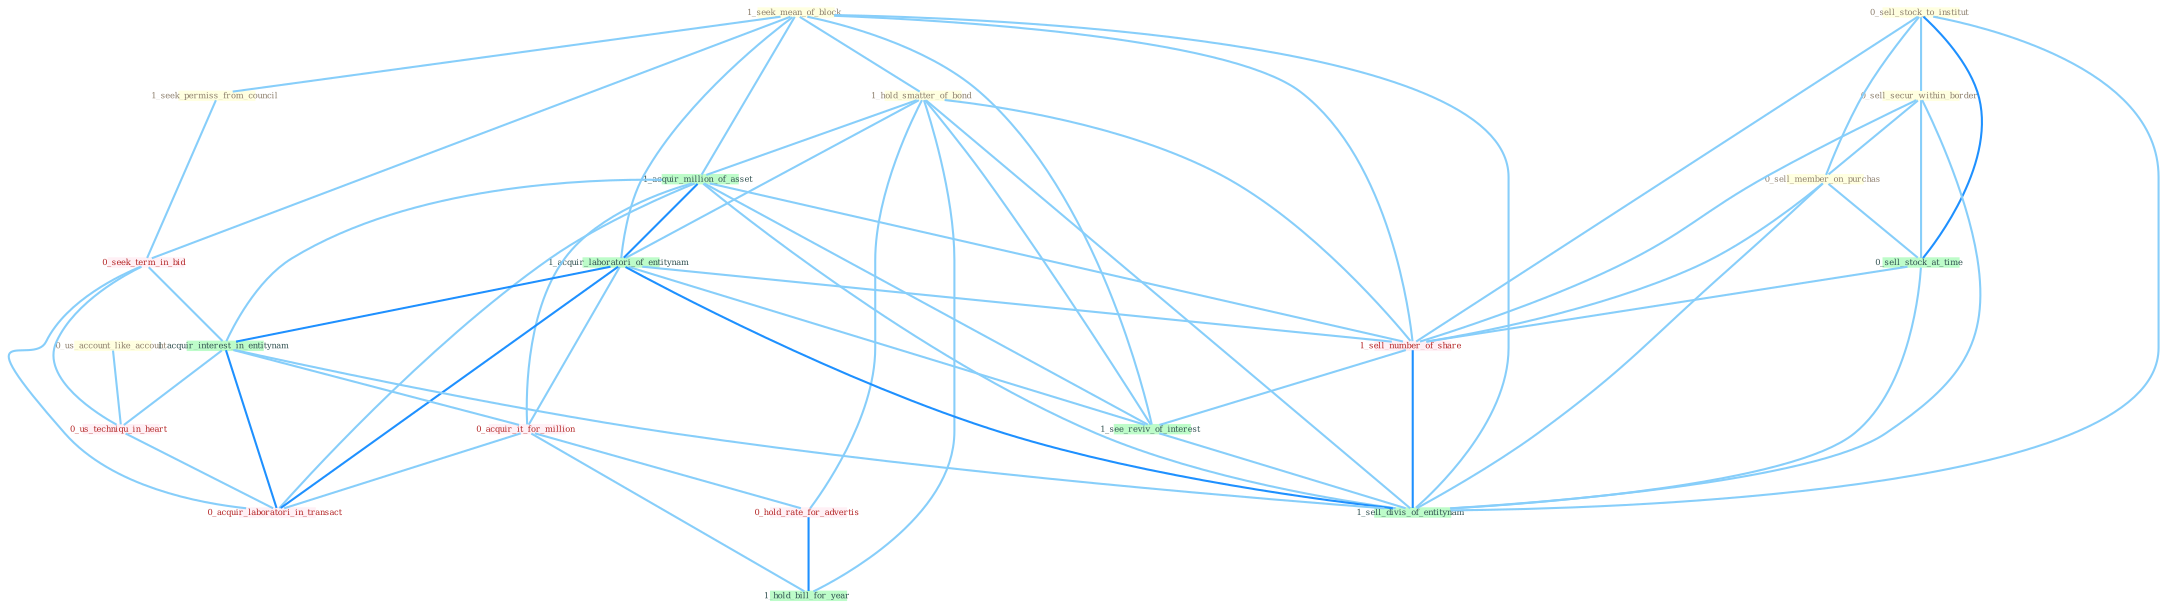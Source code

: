 Graph G{ 
    node
    [shape=polygon,style=filled,width=.5,height=.06,color="#BDFCC9",fixedsize=true,fontsize=4,
    fontcolor="#2f4f4f"];
    {node
    [color="#ffffe0", fontcolor="#8b7d6b"] "1_seek_mean_of_block " "0_sell_stock_to_institut " "0_sell_secur_within_border " "0_us_account_like_account " "0_sell_member_on_purchas " "1_hold_smatter_of_bond " "1_seek_permiss_from_council "}
{node [color="#fff0f5", fontcolor="#b22222"] "0_seek_term_in_bid " "0_us_techniqu_in_heart " "0_acquir_it_for_million " "0_hold_rate_for_advertis " "0_acquir_laboratori_in_transact " "1_sell_number_of_share "}
edge [color="#B0E2FF"];

	"1_seek_mean_of_block " -- "1_hold_smatter_of_bond " [w="1", color="#87cefa" ];
	"1_seek_mean_of_block " -- "1_seek_permiss_from_council " [w="1", color="#87cefa" ];
	"1_seek_mean_of_block " -- "1_acquir_million_of_asset " [w="1", color="#87cefa" ];
	"1_seek_mean_of_block " -- "1_acquir_laboratori_of_entitynam " [w="1", color="#87cefa" ];
	"1_seek_mean_of_block " -- "0_seek_term_in_bid " [w="1", color="#87cefa" ];
	"1_seek_mean_of_block " -- "1_sell_number_of_share " [w="1", color="#87cefa" ];
	"1_seek_mean_of_block " -- "1_see_reviv_of_interest " [w="1", color="#87cefa" ];
	"1_seek_mean_of_block " -- "1_sell_divis_of_entitynam " [w="1", color="#87cefa" ];
	"0_sell_stock_to_institut " -- "0_sell_secur_within_border " [w="1", color="#87cefa" ];
	"0_sell_stock_to_institut " -- "0_sell_member_on_purchas " [w="1", color="#87cefa" ];
	"0_sell_stock_to_institut " -- "0_sell_stock_at_time " [w="2", color="#1e90ff" , len=0.8];
	"0_sell_stock_to_institut " -- "1_sell_number_of_share " [w="1", color="#87cefa" ];
	"0_sell_stock_to_institut " -- "1_sell_divis_of_entitynam " [w="1", color="#87cefa" ];
	"0_sell_secur_within_border " -- "0_sell_member_on_purchas " [w="1", color="#87cefa" ];
	"0_sell_secur_within_border " -- "0_sell_stock_at_time " [w="1", color="#87cefa" ];
	"0_sell_secur_within_border " -- "1_sell_number_of_share " [w="1", color="#87cefa" ];
	"0_sell_secur_within_border " -- "1_sell_divis_of_entitynam " [w="1", color="#87cefa" ];
	"0_us_account_like_account " -- "0_us_techniqu_in_heart " [w="1", color="#87cefa" ];
	"0_sell_member_on_purchas " -- "0_sell_stock_at_time " [w="1", color="#87cefa" ];
	"0_sell_member_on_purchas " -- "1_sell_number_of_share " [w="1", color="#87cefa" ];
	"0_sell_member_on_purchas " -- "1_sell_divis_of_entitynam " [w="1", color="#87cefa" ];
	"1_hold_smatter_of_bond " -- "1_acquir_million_of_asset " [w="1", color="#87cefa" ];
	"1_hold_smatter_of_bond " -- "1_acquir_laboratori_of_entitynam " [w="1", color="#87cefa" ];
	"1_hold_smatter_of_bond " -- "0_hold_rate_for_advertis " [w="1", color="#87cefa" ];
	"1_hold_smatter_of_bond " -- "1_sell_number_of_share " [w="1", color="#87cefa" ];
	"1_hold_smatter_of_bond " -- "1_see_reviv_of_interest " [w="1", color="#87cefa" ];
	"1_hold_smatter_of_bond " -- "1_hold_bill_for_year " [w="1", color="#87cefa" ];
	"1_hold_smatter_of_bond " -- "1_sell_divis_of_entitynam " [w="1", color="#87cefa" ];
	"1_seek_permiss_from_council " -- "0_seek_term_in_bid " [w="1", color="#87cefa" ];
	"1_acquir_million_of_asset " -- "1_acquir_laboratori_of_entitynam " [w="2", color="#1e90ff" , len=0.8];
	"1_acquir_million_of_asset " -- "1_acquir_interest_in_entitynam " [w="1", color="#87cefa" ];
	"1_acquir_million_of_asset " -- "0_acquir_it_for_million " [w="1", color="#87cefa" ];
	"1_acquir_million_of_asset " -- "0_acquir_laboratori_in_transact " [w="1", color="#87cefa" ];
	"1_acquir_million_of_asset " -- "1_sell_number_of_share " [w="1", color="#87cefa" ];
	"1_acquir_million_of_asset " -- "1_see_reviv_of_interest " [w="1", color="#87cefa" ];
	"1_acquir_million_of_asset " -- "1_sell_divis_of_entitynam " [w="1", color="#87cefa" ];
	"1_acquir_laboratori_of_entitynam " -- "1_acquir_interest_in_entitynam " [w="2", color="#1e90ff" , len=0.8];
	"1_acquir_laboratori_of_entitynam " -- "0_acquir_it_for_million " [w="1", color="#87cefa" ];
	"1_acquir_laboratori_of_entitynam " -- "0_acquir_laboratori_in_transact " [w="2", color="#1e90ff" , len=0.8];
	"1_acquir_laboratori_of_entitynam " -- "1_sell_number_of_share " [w="1", color="#87cefa" ];
	"1_acquir_laboratori_of_entitynam " -- "1_see_reviv_of_interest " [w="1", color="#87cefa" ];
	"1_acquir_laboratori_of_entitynam " -- "1_sell_divis_of_entitynam " [w="2", color="#1e90ff" , len=0.8];
	"0_seek_term_in_bid " -- "1_acquir_interest_in_entitynam " [w="1", color="#87cefa" ];
	"0_seek_term_in_bid " -- "0_us_techniqu_in_heart " [w="1", color="#87cefa" ];
	"0_seek_term_in_bid " -- "0_acquir_laboratori_in_transact " [w="1", color="#87cefa" ];
	"1_acquir_interest_in_entitynam " -- "0_us_techniqu_in_heart " [w="1", color="#87cefa" ];
	"1_acquir_interest_in_entitynam " -- "0_acquir_it_for_million " [w="1", color="#87cefa" ];
	"1_acquir_interest_in_entitynam " -- "0_acquir_laboratori_in_transact " [w="2", color="#1e90ff" , len=0.8];
	"1_acquir_interest_in_entitynam " -- "1_sell_divis_of_entitynam " [w="1", color="#87cefa" ];
	"0_us_techniqu_in_heart " -- "0_acquir_laboratori_in_transact " [w="1", color="#87cefa" ];
	"0_acquir_it_for_million " -- "0_hold_rate_for_advertis " [w="1", color="#87cefa" ];
	"0_acquir_it_for_million " -- "0_acquir_laboratori_in_transact " [w="1", color="#87cefa" ];
	"0_acquir_it_for_million " -- "1_hold_bill_for_year " [w="1", color="#87cefa" ];
	"0_hold_rate_for_advertis " -- "1_hold_bill_for_year " [w="2", color="#1e90ff" , len=0.8];
	"0_sell_stock_at_time " -- "1_sell_number_of_share " [w="1", color="#87cefa" ];
	"0_sell_stock_at_time " -- "1_sell_divis_of_entitynam " [w="1", color="#87cefa" ];
	"1_sell_number_of_share " -- "1_see_reviv_of_interest " [w="1", color="#87cefa" ];
	"1_sell_number_of_share " -- "1_sell_divis_of_entitynam " [w="2", color="#1e90ff" , len=0.8];
	"1_see_reviv_of_interest " -- "1_sell_divis_of_entitynam " [w="1", color="#87cefa" ];
}
